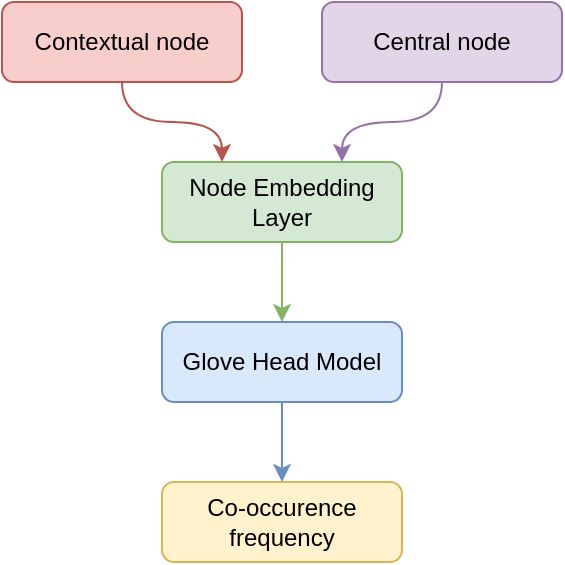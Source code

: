 <mxfile version="14.1.8" type="device"><diagram id="2MTRTARULEx9x_vYIdwO" name="Pagina-1"><mxGraphModel dx="1298" dy="900" grid="1" gridSize="10" guides="1" tooltips="1" connect="1" arrows="1" fold="1" page="1" pageScale="1" pageWidth="827" pageHeight="1169" math="0" shadow="0"><root><mxCell id="0"/><mxCell id="1" parent="0"/><mxCell id="AJYDJTUaqQOXnLlVXHWs-9" style="edgeStyle=orthogonalEdgeStyle;curved=1;rounded=0;orthogonalLoop=1;jettySize=auto;html=1;fillColor=#d5e8d4;strokeColor=#82b366;" edge="1" parent="1" source="AJYDJTUaqQOXnLlVXHWs-1" target="AJYDJTUaqQOXnLlVXHWs-2"><mxGeometry relative="1" as="geometry"/></mxCell><mxCell id="AJYDJTUaqQOXnLlVXHWs-1" value="Node Embedding Layer" style="rounded=1;whiteSpace=wrap;html=1;fillColor=#d5e8d4;strokeColor=#82b366;" vertex="1" parent="1"><mxGeometry x="200" y="240" width="120" height="40" as="geometry"/></mxCell><mxCell id="AJYDJTUaqQOXnLlVXHWs-8" style="edgeStyle=orthogonalEdgeStyle;curved=1;rounded=0;orthogonalLoop=1;jettySize=auto;html=1;fillColor=#dae8fc;strokeColor=#6c8ebf;" edge="1" parent="1" source="AJYDJTUaqQOXnLlVXHWs-2" target="AJYDJTUaqQOXnLlVXHWs-3"><mxGeometry relative="1" as="geometry"/></mxCell><mxCell id="AJYDJTUaqQOXnLlVXHWs-2" value="Glove Head Model" style="rounded=1;whiteSpace=wrap;html=1;fillColor=#dae8fc;strokeColor=#6c8ebf;" vertex="1" parent="1"><mxGeometry x="200" y="320" width="120" height="40" as="geometry"/></mxCell><mxCell id="AJYDJTUaqQOXnLlVXHWs-3" value="Co-occurence frequency" style="rounded=1;whiteSpace=wrap;html=1;fillColor=#fff2cc;strokeColor=#d6b656;" vertex="1" parent="1"><mxGeometry x="200" y="400" width="120" height="40" as="geometry"/></mxCell><mxCell id="AJYDJTUaqQOXnLlVXHWs-6" style="edgeStyle=orthogonalEdgeStyle;rounded=0;orthogonalLoop=1;jettySize=auto;html=1;entryX=0.25;entryY=0;entryDx=0;entryDy=0;curved=1;fillColor=#f8cecc;strokeColor=#b85450;" edge="1" parent="1" source="AJYDJTUaqQOXnLlVXHWs-4" target="AJYDJTUaqQOXnLlVXHWs-1"><mxGeometry relative="1" as="geometry"/></mxCell><mxCell id="AJYDJTUaqQOXnLlVXHWs-4" value="Contextual node" style="rounded=1;whiteSpace=wrap;html=1;fillColor=#f8cecc;strokeColor=#b85450;" vertex="1" parent="1"><mxGeometry x="120" y="160" width="120" height="40" as="geometry"/></mxCell><mxCell id="AJYDJTUaqQOXnLlVXHWs-7" style="edgeStyle=orthogonalEdgeStyle;curved=1;rounded=0;orthogonalLoop=1;jettySize=auto;html=1;entryX=0.75;entryY=0;entryDx=0;entryDy=0;fillColor=#e1d5e7;strokeColor=#9673a6;" edge="1" parent="1" source="AJYDJTUaqQOXnLlVXHWs-5" target="AJYDJTUaqQOXnLlVXHWs-1"><mxGeometry relative="1" as="geometry"/></mxCell><mxCell id="AJYDJTUaqQOXnLlVXHWs-5" value="Central node" style="rounded=1;whiteSpace=wrap;html=1;fillColor=#e1d5e7;strokeColor=#9673a6;" vertex="1" parent="1"><mxGeometry x="280" y="160" width="120" height="40" as="geometry"/></mxCell></root></mxGraphModel></diagram></mxfile>